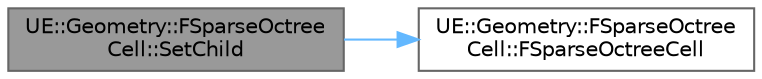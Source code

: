 digraph "UE::Geometry::FSparseOctreeCell::SetChild"
{
 // INTERACTIVE_SVG=YES
 // LATEX_PDF_SIZE
  bgcolor="transparent";
  edge [fontname=Helvetica,fontsize=10,labelfontname=Helvetica,labelfontsize=10];
  node [fontname=Helvetica,fontsize=10,shape=box,height=0.2,width=0.4];
  rankdir="LR";
  Node1 [id="Node000001",label="UE::Geometry::FSparseOctree\lCell::SetChild",height=0.2,width=0.4,color="gray40", fillcolor="grey60", style="filled", fontcolor="black",tooltip=" "];
  Node1 -> Node2 [id="edge1_Node000001_Node000002",color="steelblue1",style="solid",tooltip=" "];
  Node2 [id="Node000002",label="UE::Geometry::FSparseOctree\lCell::FSparseOctreeCell",height=0.2,width=0.4,color="grey40", fillcolor="white", style="filled",URL="$d6/d6a/structUE_1_1Geometry_1_1FSparseOctreeCell.html#a1258e5bb08ae8394e13abf961252f1b0",tooltip=" "];
}
